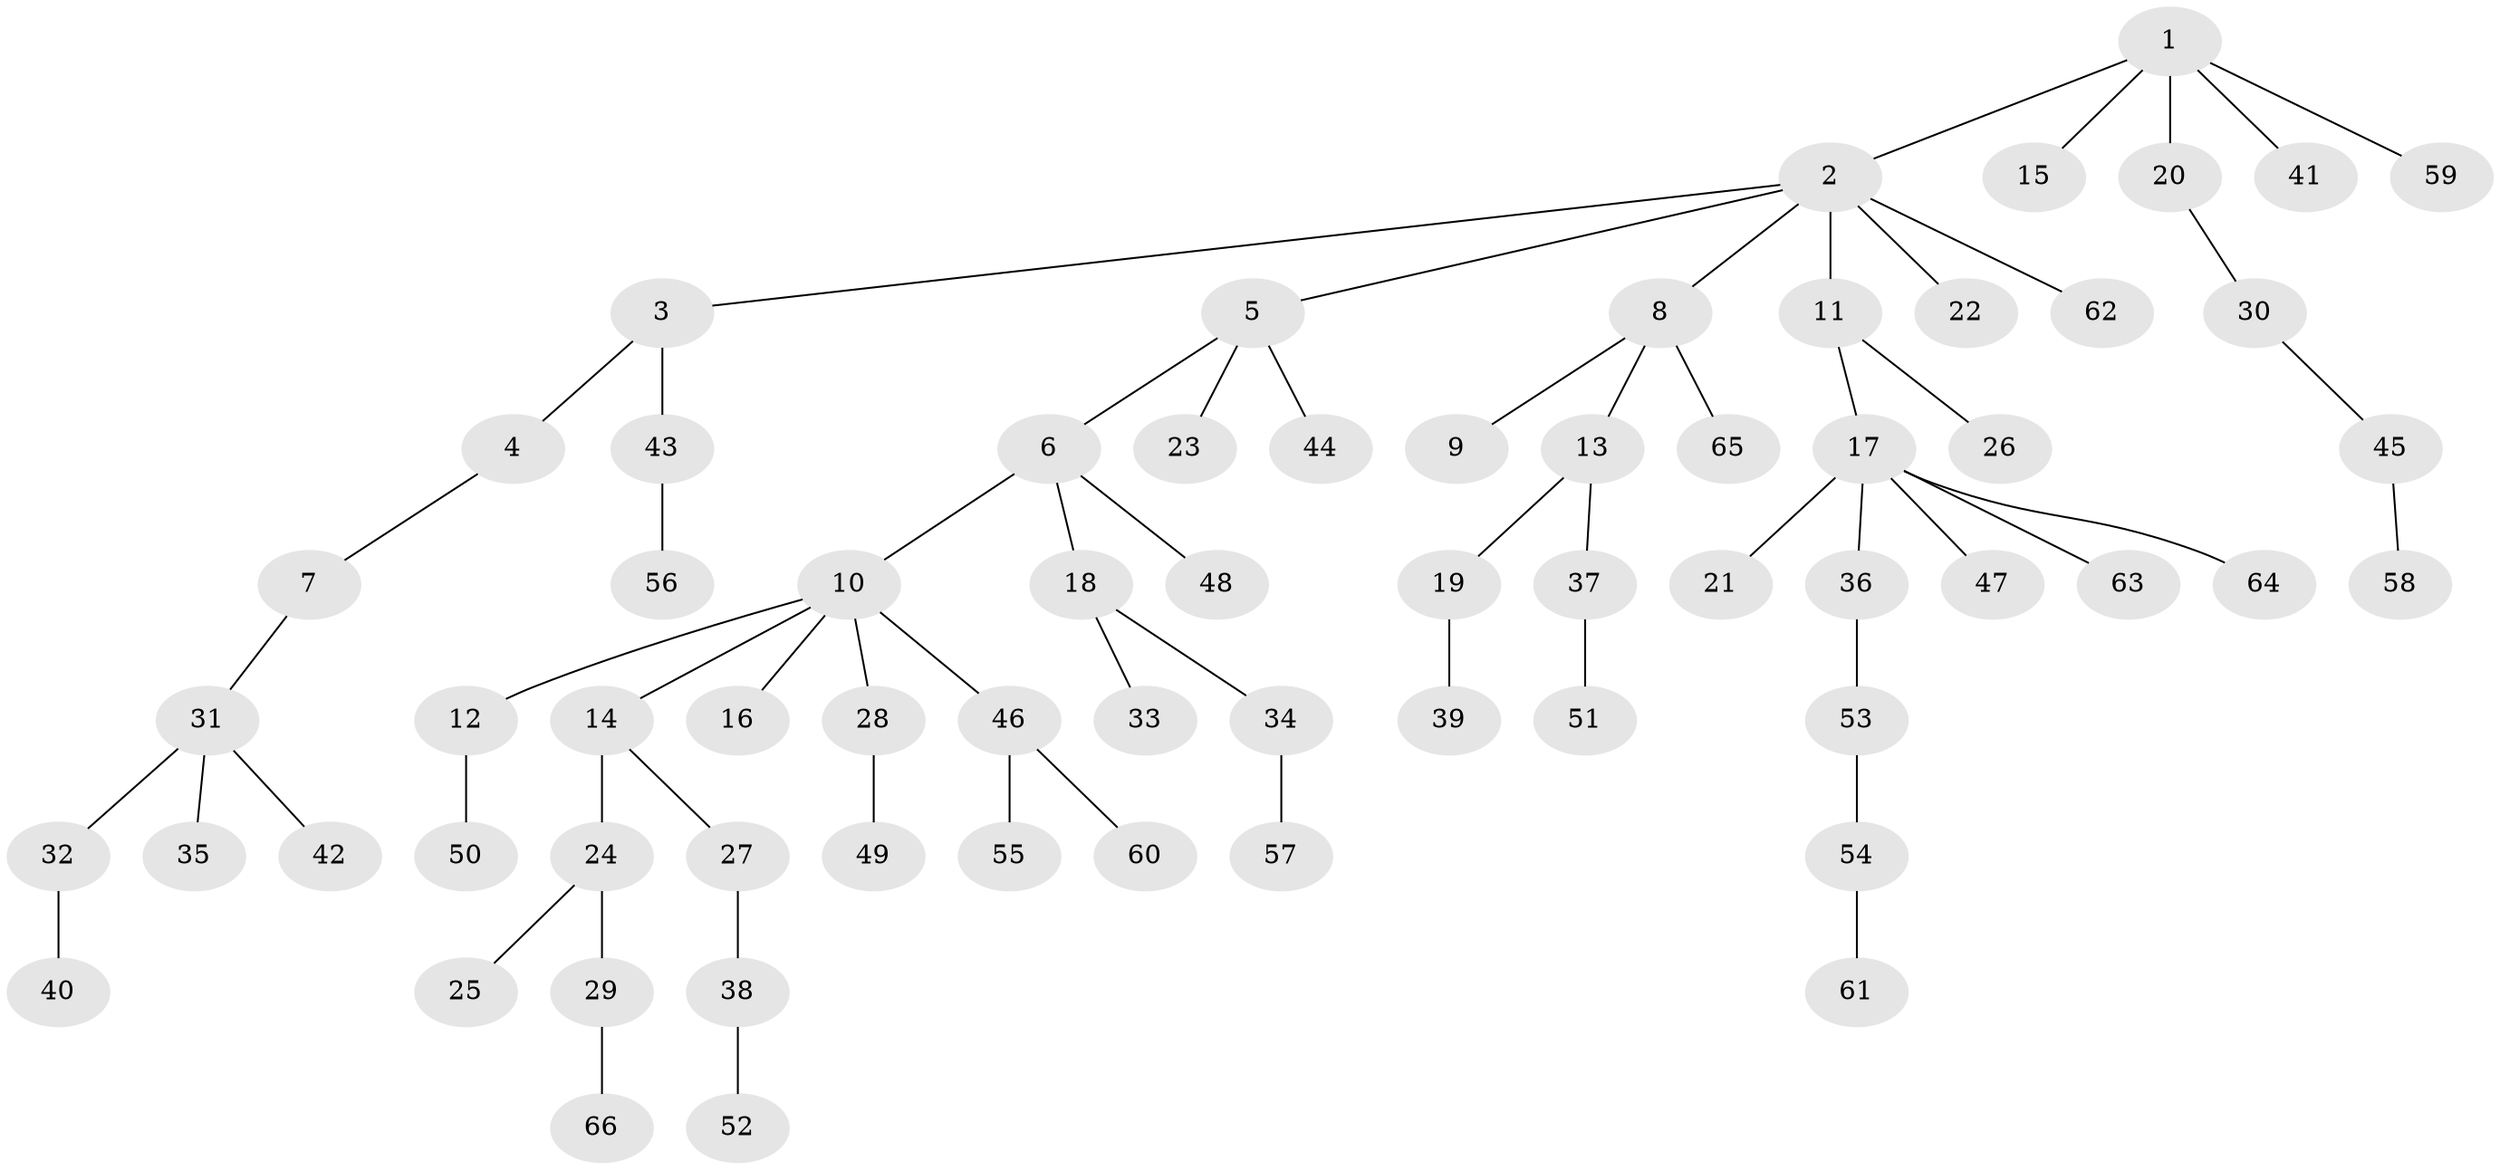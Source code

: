 // coarse degree distribution, {4: 0.024390243902439025, 9: 0.024390243902439025, 3: 0.14634146341463414, 2: 0.17073170731707318, 1: 0.5853658536585366, 5: 0.024390243902439025, 6: 0.024390243902439025}
// Generated by graph-tools (version 1.1) at 2025/42/03/06/25 10:42:02]
// undirected, 66 vertices, 65 edges
graph export_dot {
graph [start="1"]
  node [color=gray90,style=filled];
  1;
  2;
  3;
  4;
  5;
  6;
  7;
  8;
  9;
  10;
  11;
  12;
  13;
  14;
  15;
  16;
  17;
  18;
  19;
  20;
  21;
  22;
  23;
  24;
  25;
  26;
  27;
  28;
  29;
  30;
  31;
  32;
  33;
  34;
  35;
  36;
  37;
  38;
  39;
  40;
  41;
  42;
  43;
  44;
  45;
  46;
  47;
  48;
  49;
  50;
  51;
  52;
  53;
  54;
  55;
  56;
  57;
  58;
  59;
  60;
  61;
  62;
  63;
  64;
  65;
  66;
  1 -- 2;
  1 -- 15;
  1 -- 20;
  1 -- 41;
  1 -- 59;
  2 -- 3;
  2 -- 5;
  2 -- 8;
  2 -- 11;
  2 -- 22;
  2 -- 62;
  3 -- 4;
  3 -- 43;
  4 -- 7;
  5 -- 6;
  5 -- 23;
  5 -- 44;
  6 -- 10;
  6 -- 18;
  6 -- 48;
  7 -- 31;
  8 -- 9;
  8 -- 13;
  8 -- 65;
  10 -- 12;
  10 -- 14;
  10 -- 16;
  10 -- 28;
  10 -- 46;
  11 -- 17;
  11 -- 26;
  12 -- 50;
  13 -- 19;
  13 -- 37;
  14 -- 24;
  14 -- 27;
  17 -- 21;
  17 -- 36;
  17 -- 47;
  17 -- 63;
  17 -- 64;
  18 -- 33;
  18 -- 34;
  19 -- 39;
  20 -- 30;
  24 -- 25;
  24 -- 29;
  27 -- 38;
  28 -- 49;
  29 -- 66;
  30 -- 45;
  31 -- 32;
  31 -- 35;
  31 -- 42;
  32 -- 40;
  34 -- 57;
  36 -- 53;
  37 -- 51;
  38 -- 52;
  43 -- 56;
  45 -- 58;
  46 -- 55;
  46 -- 60;
  53 -- 54;
  54 -- 61;
}
